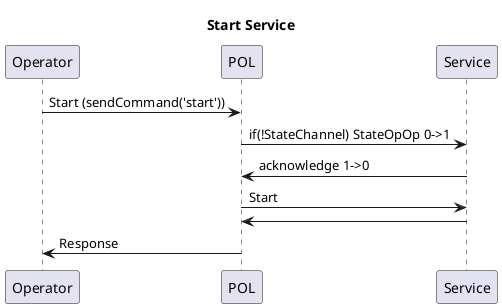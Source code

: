 @startuml
title Start Service
participant Operator
participant POL
participant Service

Operator->POL: Start (sendCommand('start'))

POL->Service: if(!StateChannel) StateOpOp 0->1
Service->POL: acknowledge 1->0

POL->Service: Start
Service->POL

POL->Operator: Response

@enduml
